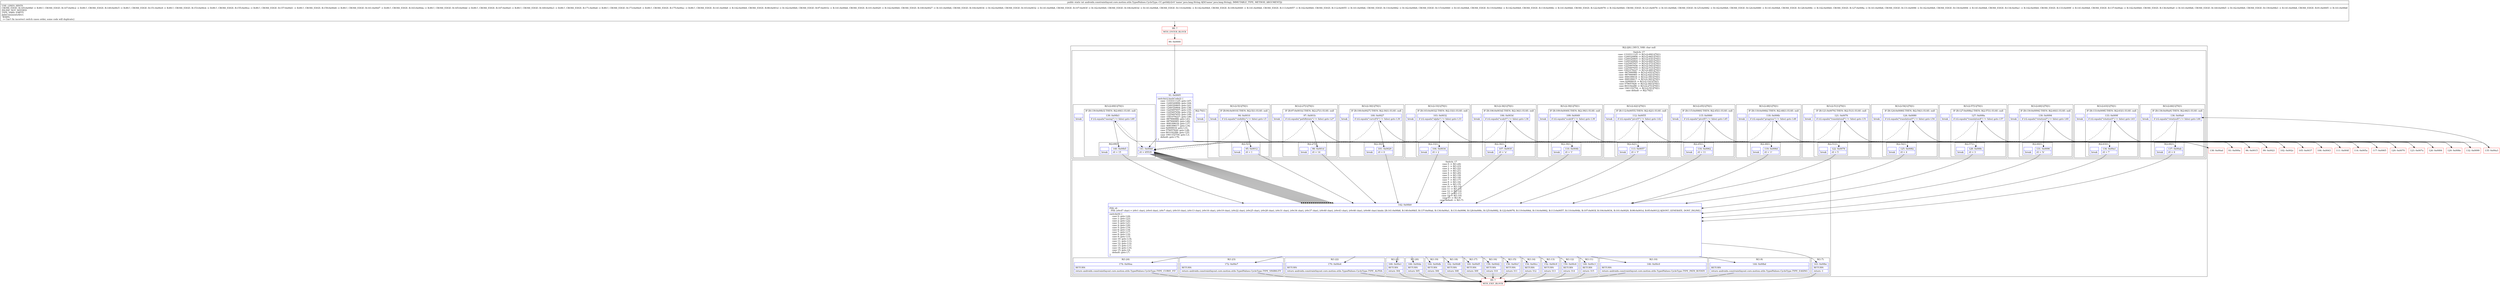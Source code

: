 digraph "CFG forandroidx.constraintlayout.core.motion.utils.TypedValues.CycleType.\-CC.getId(Ljava\/lang\/String;)I" {
subgraph cluster_Region_1769974321 {
label = "R(2:2|6) | DECL_VAR: char null\l";
node [shape=record,color=blue];
subgraph cluster_SwitchRegion_1643974684 {
label = "Switch: 17
 case -1310311125 -> R(3:(2:69|1)|70|1)
 case -1249320806 -> R(3:(2:66|1)|70|1)
 case -1249320805 -> R(3:(2:63|1)|70|1)
 case -1249320804 -> R(3:(2:60|1)|70|1)
 case -1225497657 -> R(3:(2:57|1)|70|1)
 case -1225497656 -> R(3:(2:54|1)|70|1)
 case -1225497655 -> R(3:(2:51|1)|70|1)
 case -1001078227 -> R(3:(2:48|1)|70|1)
 case -987906986 -> R(3:(2:45|1)|70|1)
 case -987906985 -> R(3:(2:42|1)|70|1)
 case -908189618 -> R(3:(2:39|1)|70|1)
 case -908189617 -> R(3:(2:36|1)|70|1)
 case 92909918 -> R(3:(2:33|1)|70|1)
 case 579057826 -> R(3:(2:30|1)|70|1)
 case 803192288 -> R(3:(2:27|1)|70|1)
 case 1941332754 -> R(3:(2:5|1)|70|1)
 case default -> R(2:70|1)";
node [shape=record,color=blue];
Node_91 [shape=record,label="{91\:\ 0x0005|switch(r2.hashCode()) \{\l    case \-1310311125: goto L67;\l    case \-1249320806: goto L64;\l    case \-1249320805: goto L61;\l    case \-1249320804: goto L58;\l    case \-1225497657: goto L55;\l    case \-1225497656: goto L52;\l    case \-1225497655: goto L49;\l    case \-1001078227: goto L46;\l    case \-987906986: goto L43;\l    case \-987906985: goto L40;\l    case \-908189618: goto L37;\l    case \-908189617: goto L34;\l    case 92909918: goto L31;\l    case 579057826: goto L28;\l    case 803192288: goto L25;\l    case 1941332754: goto L3;\l    default: goto L70;\l\}\l}"];
subgraph cluster_Region_957768828 {
label = "R(3:(2:69|1)|70|1)";
node [shape=record,color=blue];
subgraph cluster_IfRegion_586599169 {
label = "IF [B:139:0x00b3] THEN: R(2:69|1) ELSE: null";
node [shape=record,color=blue];
Node_139 [shape=record,label="{139\:\ 0x00b3|if (r2.equals(\"easing\") != false) goto L69\l}"];
subgraph cluster_Region_673778373 {
label = "R(2:69|1)";
node [shape=record,color=blue];
Node_140 [shape=record,label="{140\:\ 0x00b5|r0 = 15\l}"];
Node_InsnContainer_1923122221 [shape=record,label="{|break\l}"];
}
}
Node_141 [shape=record,label="{141\:\ 0x00b8|r0 = 65535\l}"];
Node_InsnContainer_1721402986 [shape=record,label="{|break\l}"];
}
subgraph cluster_Region_1287543717 {
label = "R(3:(2:66|1)|70|1)";
node [shape=record,color=blue];
subgraph cluster_IfRegion_1869481813 {
label = "IF [B:136:0x00a9] THEN: R(2:66|1) ELSE: null";
node [shape=record,color=blue];
Node_136 [shape=record,label="{136\:\ 0x00a9|if (r2.equals(\"rotationX\") != false) goto L66\l}"];
subgraph cluster_Region_1216997212 {
label = "R(2:66|1)";
node [shape=record,color=blue];
Node_137 [shape=record,label="{137\:\ 0x00ab|r0 = 6\l}"];
Node_InsnContainer_2077521786 [shape=record,label="{|break\l}"];
}
}
Node_141 [shape=record,label="{141\:\ 0x00b8|r0 = 65535\l}"];
Node_InsnContainer_220399041 [shape=record,label="{|break\l}"];
}
subgraph cluster_Region_359314854 {
label = "R(3:(2:63|1)|70|1)";
node [shape=record,color=blue];
subgraph cluster_IfRegion_1060662233 {
label = "IF [B:133:0x009f] THEN: R(2:63|1) ELSE: null";
node [shape=record,color=blue];
Node_133 [shape=record,label="{133\:\ 0x009f|if (r2.equals(\"rotationY\") != false) goto L63\l}"];
subgraph cluster_Region_41729352 {
label = "R(2:63|1)";
node [shape=record,color=blue];
Node_134 [shape=record,label="{134\:\ 0x00a1|r0 = 7\l}"];
Node_InsnContainer_552835012 [shape=record,label="{|break\l}"];
}
}
Node_141 [shape=record,label="{141\:\ 0x00b8|r0 = 65535\l}"];
Node_InsnContainer_2026130183 [shape=record,label="{|break\l}"];
}
subgraph cluster_Region_1729132646 {
label = "R(3:(2:60|1)|70|1)";
node [shape=record,color=blue];
subgraph cluster_IfRegion_1834767571 {
label = "IF [B:130:0x0094] THEN: R(2:60|1) ELSE: null";
node [shape=record,color=blue];
Node_130 [shape=record,label="{130\:\ 0x0094|if (r2.equals(\"rotationZ\") != false) goto L60\l}"];
subgraph cluster_Region_1508602945 {
label = "R(2:60|1)";
node [shape=record,color=blue];
Node_131 [shape=record,label="{131\:\ 0x0096|r0 = 'b'\l}"];
Node_InsnContainer_298228738 [shape=record,label="{|break\l}"];
}
}
Node_141 [shape=record,label="{141\:\ 0x00b8|r0 = 65535\l}"];
Node_InsnContainer_766997577 [shape=record,label="{|break\l}"];
}
subgraph cluster_Region_1831851388 {
label = "R(3:(2:57|1)|70|1)";
node [shape=record,color=blue];
subgraph cluster_IfRegion_2012319371 {
label = "IF [B:127:0x008a] THEN: R(2:57|1) ELSE: null";
node [shape=record,color=blue];
Node_127 [shape=record,label="{127\:\ 0x008a|if (r2.equals(\"translationX\") != false) goto L57\l}"];
subgraph cluster_Region_972305051 {
label = "R(2:57|1)";
node [shape=record,color=blue];
Node_128 [shape=record,label="{128\:\ 0x008c|r0 = 3\l}"];
Node_InsnContainer_2021963370 [shape=record,label="{|break\l}"];
}
}
Node_141 [shape=record,label="{141\:\ 0x00b8|r0 = 65535\l}"];
Node_InsnContainer_1560740852 [shape=record,label="{|break\l}"];
}
subgraph cluster_Region_1400035343 {
label = "R(3:(2:54|1)|70|1)";
node [shape=record,color=blue];
subgraph cluster_IfRegion_1258561825 {
label = "IF [B:124:0x0080] THEN: R(2:54|1) ELSE: null";
node [shape=record,color=blue];
Node_124 [shape=record,label="{124\:\ 0x0080|if (r2.equals(\"translationY\") != false) goto L54\l}"];
subgraph cluster_Region_1044419070 {
label = "R(2:54|1)";
node [shape=record,color=blue];
Node_125 [shape=record,label="{125\:\ 0x0082|r0 = 4\l}"];
Node_InsnContainer_813333276 [shape=record,label="{|break\l}"];
}
}
Node_141 [shape=record,label="{141\:\ 0x00b8|r0 = 65535\l}"];
Node_InsnContainer_1838202015 [shape=record,label="{|break\l}"];
}
subgraph cluster_Region_334856258 {
label = "R(3:(2:51|1)|70|1)";
node [shape=record,color=blue];
subgraph cluster_IfRegion_149752442 {
label = "IF [B:121:0x0076] THEN: R(2:51|1) ELSE: null";
node [shape=record,color=blue];
Node_121 [shape=record,label="{121\:\ 0x0076|if (r2.equals(\"translationZ\") != false) goto L51\l}"];
subgraph cluster_Region_1496444291 {
label = "R(2:51|1)";
node [shape=record,color=blue];
Node_122 [shape=record,label="{122\:\ 0x0078|r0 = 5\l}"];
Node_InsnContainer_1653223279 [shape=record,label="{|break\l}"];
}
}
Node_141 [shape=record,label="{141\:\ 0x00b8|r0 = 65535\l}"];
Node_InsnContainer_21699257 [shape=record,label="{|break\l}"];
}
subgraph cluster_Region_2000816402 {
label = "R(3:(2:48|1)|70|1)";
node [shape=record,color=blue];
subgraph cluster_IfRegion_1775708747 {
label = "IF [B:118:0x006b] THEN: R(2:48|1) ELSE: null";
node [shape=record,color=blue];
Node_118 [shape=record,label="{118\:\ 0x006b|if (r2.equals(\"progress\") != false) goto L48\l}"];
subgraph cluster_Region_1543164824 {
label = "R(2:48|1)";
node [shape=record,color=blue];
Node_119 [shape=record,label="{119\:\ 0x006d|r0 = 'r'\l}"];
Node_InsnContainer_151606225 [shape=record,label="{|break\l}"];
}
}
Node_141 [shape=record,label="{141\:\ 0x00b8|r0 = 65535\l}"];
Node_InsnContainer_986440904 [shape=record,label="{|break\l}"];
}
subgraph cluster_Region_1683334835 {
label = "R(3:(2:45|1)|70|1)";
node [shape=record,color=blue];
subgraph cluster_IfRegion_1661779962 {
label = "IF [B:115:0x0060] THEN: R(2:45|1) ELSE: null";
node [shape=record,color=blue];
Node_115 [shape=record,label="{115\:\ 0x0060|if (r2.equals(\"pivotX\") != false) goto L45\l}"];
subgraph cluster_Region_1132610198 {
label = "R(2:45|1)";
node [shape=record,color=blue];
Node_116 [shape=record,label="{116\:\ 0x0062|r0 = 11\l}"];
Node_InsnContainer_869880994 [shape=record,label="{|break\l}"];
}
}
Node_141 [shape=record,label="{141\:\ 0x00b8|r0 = 65535\l}"];
Node_InsnContainer_1888292563 [shape=record,label="{|break\l}"];
}
subgraph cluster_Region_564312214 {
label = "R(3:(2:42|1)|70|1)";
node [shape=record,color=blue];
subgraph cluster_IfRegion_361056686 {
label = "IF [B:112:0x0055] THEN: R(2:42|1) ELSE: null";
node [shape=record,color=blue];
Node_112 [shape=record,label="{112\:\ 0x0055|if (r2.equals(\"pivotY\") != false) goto L42\l}"];
subgraph cluster_Region_2046293113 {
label = "R(2:42|1)";
node [shape=record,color=blue];
Node_113 [shape=record,label="{113\:\ 0x0057|r0 = 'f'\l}"];
Node_InsnContainer_334546827 [shape=record,label="{|break\l}"];
}
}
Node_141 [shape=record,label="{141\:\ 0x00b8|r0 = 65535\l}"];
Node_InsnContainer_1794506003 [shape=record,label="{|break\l}"];
}
subgraph cluster_Region_510319472 {
label = "R(3:(2:39|1)|70|1)";
node [shape=record,color=blue];
subgraph cluster_IfRegion_1914084616 {
label = "IF [B:109:0x0049] THEN: R(2:39|1) ELSE: null";
node [shape=record,color=blue];
Node_109 [shape=record,label="{109\:\ 0x0049|if (r2.equals(\"scaleX\") != false) goto L39\l}"];
subgraph cluster_Region_796676913 {
label = "R(2:39|1)";
node [shape=record,color=blue];
Node_110 [shape=record,label="{110\:\ 0x004b|r0 = 't'\l}"];
Node_InsnContainer_1298227933 [shape=record,label="{|break\l}"];
}
}
Node_141 [shape=record,label="{141\:\ 0x00b8|r0 = 65535\l}"];
Node_InsnContainer_1480075365 [shape=record,label="{|break\l}"];
}
subgraph cluster_Region_2038909750 {
label = "R(3:(2:36|1)|70|1)";
node [shape=record,color=blue];
subgraph cluster_IfRegion_501242644 {
label = "IF [B:106:0x003d] THEN: R(2:36|1) ELSE: null";
node [shape=record,color=blue];
Node_106 [shape=record,label="{106\:\ 0x003d|if (r2.equals(\"scaleY\") != false) goto L36\l}"];
subgraph cluster_Region_571945813 {
label = "R(2:36|1)";
node [shape=record,color=blue];
Node_107 [shape=record,label="{107\:\ 0x003f|r0 = 'n'\l}"];
Node_InsnContainer_1540909949 [shape=record,label="{|break\l}"];
}
}
Node_141 [shape=record,label="{141\:\ 0x00b8|r0 = 65535\l}"];
Node_InsnContainer_493460817 [shape=record,label="{|break\l}"];
}
subgraph cluster_Region_808323723 {
label = "R(3:(2:33|1)|70|1)";
node [shape=record,color=blue];
subgraph cluster_IfRegion_76281241 {
label = "IF [B:103:0x0032] THEN: R(2:33|1) ELSE: null";
node [shape=record,color=blue];
Node_103 [shape=record,label="{103\:\ 0x0032|if (r2.equals(\"alpha\") != false) goto L33\l}"];
subgraph cluster_Region_1934639987 {
label = "R(2:33|1)";
node [shape=record,color=blue];
Node_104 [shape=record,label="{104\:\ 0x0034|r0 = 2\l}"];
Node_InsnContainer_455882471 [shape=record,label="{|break\l}"];
}
}
Node_141 [shape=record,label="{141\:\ 0x00b8|r0 = 65535\l}"];
Node_InsnContainer_53945724 [shape=record,label="{|break\l}"];
}
subgraph cluster_Region_75260432 {
label = "R(3:(2:30|1)|70|1)";
node [shape=record,color=blue];
subgraph cluster_IfRegion_1382396766 {
label = "IF [B:100:0x0027] THEN: R(2:30|1) ELSE: null";
node [shape=record,color=blue];
Node_100 [shape=record,label="{100\:\ 0x0027|if (r2.equals(\"curveFit\") != false) goto L30\l}"];
subgraph cluster_Region_901915996 {
label = "R(2:30|1)";
node [shape=record,color=blue];
Node_101 [shape=record,label="{101\:\ 0x0029|r0 = 0\l}"];
Node_InsnContainer_152679350 [shape=record,label="{|break\l}"];
}
}
Node_141 [shape=record,label="{141\:\ 0x00b8|r0 = 65535\l}"];
Node_InsnContainer_1937258364 [shape=record,label="{|break\l}"];
}
subgraph cluster_Region_1283819700 {
label = "R(3:(2:27|1)|70|1)";
node [shape=record,color=blue];
subgraph cluster_IfRegion_1239343274 {
label = "IF [B:97:0x001b] THEN: R(2:27|1) ELSE: null";
node [shape=record,color=blue];
Node_97 [shape=record,label="{97\:\ 0x001b|if (r2.equals(\"pathRotate\") != false) goto L27\l}"];
subgraph cluster_Region_2020216078 {
label = "R(2:27|1)";
node [shape=record,color=blue];
Node_98 [shape=record,label="{98\:\ 0x001d|r0 = 14\l}"];
Node_InsnContainer_920536460 [shape=record,label="{|break\l}"];
}
}
Node_141 [shape=record,label="{141\:\ 0x00b8|r0 = 65535\l}"];
Node_InsnContainer_1914619106 [shape=record,label="{|break\l}"];
}
subgraph cluster_Region_261661929 {
label = "R(3:(2:5|1)|70|1)";
node [shape=record,color=blue];
subgraph cluster_IfRegion_1081073162 {
label = "IF [B:94:0x0010] THEN: R(2:5|1) ELSE: null";
node [shape=record,color=blue];
Node_94 [shape=record,label="{94\:\ 0x0010|if (r2.equals(\"visibility\") != false) goto L5\l}"];
subgraph cluster_Region_1677460685 {
label = "R(2:5|1)";
node [shape=record,color=blue];
Node_95 [shape=record,label="{95\:\ 0x0012|r0 = 1\l}"];
Node_InsnContainer_2123017501 [shape=record,label="{|break\l}"];
}
}
Node_141 [shape=record,label="{141\:\ 0x00b8|r0 = 65535\l}"];
Node_InsnContainer_985425253 [shape=record,label="{|break\l}"];
}
subgraph cluster_Region_1336057283 {
label = "R(2:70|1)";
node [shape=record,color=blue];
Node_141 [shape=record,label="{141\:\ 0x00b8|r0 = 65535\l}"];
Node_InsnContainer_1040289540 [shape=record,label="{|break\l}"];
}
}
subgraph cluster_SwitchRegion_2132288 {
label = "Switch: 17
 case 0 -> R(1:24)
 case 1 -> R(1:23)
 case 2 -> R(1:22)
 case 3 -> R(1:21)
 case 4 -> R(1:20)
 case 5 -> R(1:19)
 case 6 -> R(1:18)
 case 7 -> R(1:17)
 case 8 -> R(1:16)
 case 9 -> R(1:15)
 case 10 -> R(1:14)
 case 11 -> R(1:13)
 case 12 -> R(1:12)
 case 13 -> R(1:11)
 case 14 -> R(1:10)
 case 15 -> R(1:9)
 case default -> R(1:7)";
node [shape=record,color=blue];
Node_142 [shape=record,label="{142\:\ 0x00b9|PHI: r0 \l  PHI: (r0v47 char) = (r0v1 char), (r0v4 char), (r0v7 char), (r0v10 char), (r0v13 char), (r0v16 char), (r0v19 char), (r0v22 char), (r0v25 char), (r0v28 char), (r0v31 char), (r0v34 char), (r0v37 char), (r0v40 char), (r0v43 char), (r0v46 char), (r0v66 char) binds: [B:141:0x00b8, B:140:0x00b5, B:137:0x00ab, B:134:0x00a1, B:131:0x0096, B:128:0x008c, B:125:0x0082, B:122:0x0078, B:119:0x006d, B:116:0x0062, B:113:0x0057, B:110:0x004b, B:107:0x003f, B:104:0x0034, B:101:0x0029, B:98:0x001d, B:95:0x0012] A[DONT_GENERATE, DONT_INLINE]\l|switch(r0) \{\l    case 0: goto L24;\l    case 1: goto L23;\l    case 2: goto L22;\l    case 3: goto L21;\l    case 4: goto L20;\l    case 5: goto L19;\l    case 6: goto L18;\l    case 7: goto L17;\l    case 8: goto L16;\l    case 9: goto L15;\l    case 10: goto L14;\l    case 11: goto L13;\l    case 12: goto L12;\l    case 13: goto L11;\l    case 14: goto L10;\l    case 15: goto L9;\l    default: goto L7;\l\}\l}"];
subgraph cluster_Region_728313372 {
label = "R(1:24)";
node [shape=record,color=blue];
Node_174 [shape=record,label="{174\:\ 0x00ea|RETURN\l|return androidx.constraintlayout.core.motion.utils.TypedValues.CycleType.TYPE_CURVE_FIT\l}"];
}
subgraph cluster_Region_1915216217 {
label = "R(1:23)";
node [shape=record,color=blue];
Node_172 [shape=record,label="{172\:\ 0x00e7|RETURN\l|return androidx.constraintlayout.core.motion.utils.TypedValues.CycleType.TYPE_VISIBILITY\l}"];
}
subgraph cluster_Region_1089223094 {
label = "R(1:22)";
node [shape=record,color=blue];
Node_170 [shape=record,label="{170\:\ 0x00e4|RETURN\l|return androidx.constraintlayout.core.motion.utils.TypedValues.CycleType.TYPE_ALPHA\l}"];
}
subgraph cluster_Region_1149420130 {
label = "R(1:21)";
node [shape=record,color=blue];
Node_168 [shape=record,label="{168\:\ 0x00e1|RETURN\l|return 304\l}"];
}
subgraph cluster_Region_645467424 {
label = "R(1:20)";
node [shape=record,color=blue];
Node_166 [shape=record,label="{166\:\ 0x00de|RETURN\l|return 305\l}"];
}
subgraph cluster_Region_1796803999 {
label = "R(1:19)";
node [shape=record,color=blue];
Node_164 [shape=record,label="{164\:\ 0x00db|RETURN\l|return 306\l}"];
}
subgraph cluster_Region_1251584195 {
label = "R(1:18)";
node [shape=record,color=blue];
Node_162 [shape=record,label="{162\:\ 0x00d8|RETURN\l|return 308\l}"];
}
subgraph cluster_Region_417002016 {
label = "R(1:17)";
node [shape=record,color=blue];
Node_160 [shape=record,label="{160\:\ 0x00d5|RETURN\l|return 309\l}"];
}
subgraph cluster_Region_1982131222 {
label = "R(1:16)";
node [shape=record,color=blue];
Node_158 [shape=record,label="{158\:\ 0x00d2|RETURN\l|return 310\l}"];
}
subgraph cluster_Region_1441952440 {
label = "R(1:15)";
node [shape=record,color=blue];
Node_156 [shape=record,label="{156\:\ 0x00cf|RETURN\l|return 311\l}"];
}
subgraph cluster_Region_1378490229 {
label = "R(1:14)";
node [shape=record,color=blue];
Node_154 [shape=record,label="{154\:\ 0x00cc|RETURN\l|return 312\l}"];
}
subgraph cluster_Region_497984738 {
label = "R(1:13)";
node [shape=record,color=blue];
Node_152 [shape=record,label="{152\:\ 0x00c9|RETURN\l|return 313\l}"];
}
subgraph cluster_Region_1278979869 {
label = "R(1:12)";
node [shape=record,color=blue];
Node_150 [shape=record,label="{150\:\ 0x00c6|RETURN\l|return 314\l}"];
}
subgraph cluster_Region_177894288 {
label = "R(1:11)";
node [shape=record,color=blue];
Node_148 [shape=record,label="{148\:\ 0x00c3|RETURN\l|return 315\l}"];
}
subgraph cluster_Region_134827017 {
label = "R(1:10)";
node [shape=record,color=blue];
Node_146 [shape=record,label="{146\:\ 0x00c0|RETURN\l|return androidx.constraintlayout.core.motion.utils.TypedValues.CycleType.TYPE_PATH_ROTATE\l}"];
}
subgraph cluster_Region_1617453150 {
label = "R(1:9)";
node [shape=record,color=blue];
Node_144 [shape=record,label="{144\:\ 0x00bd|RETURN\l|return androidx.constraintlayout.core.motion.utils.TypedValues.CycleType.TYPE_EASING\l}"];
}
subgraph cluster_Region_1908041737 {
label = "R(1:7)";
node [shape=record,color=blue];
Node_143 [shape=record,label="{143\:\ 0x00bc|RETURN\l|return \-1\l}"];
}
}
}
Node_88 [shape=record,color=red,label="{88\:\ ?|MTH_ENTER_BLOCK\l}"];
Node_90 [shape=record,color=red,label="{90\:\ 0x0000}"];
Node_93 [shape=record,color=red,label="{93\:\ 0x000a}"];
Node_89 [shape=record,color=red,label="{89\:\ ?|MTH_EXIT_BLOCK\l}"];
Node_96 [shape=record,color=red,label="{96\:\ 0x0015}"];
Node_99 [shape=record,color=red,label="{99\:\ 0x0021}"];
Node_102 [shape=record,color=red,label="{102\:\ 0x002c}"];
Node_105 [shape=record,color=red,label="{105\:\ 0x0037}"];
Node_108 [shape=record,color=red,label="{108\:\ 0x0043}"];
Node_111 [shape=record,color=red,label="{111\:\ 0x004f}"];
Node_114 [shape=record,color=red,label="{114\:\ 0x005a}"];
Node_117 [shape=record,color=red,label="{117\:\ 0x0065}"];
Node_120 [shape=record,color=red,label="{120\:\ 0x0070}"];
Node_123 [shape=record,color=red,label="{123\:\ 0x007a}"];
Node_126 [shape=record,color=red,label="{126\:\ 0x0084}"];
Node_129 [shape=record,color=red,label="{129\:\ 0x008e}"];
Node_132 [shape=record,color=red,label="{132\:\ 0x0099}"];
Node_135 [shape=record,color=red,label="{135\:\ 0x00a3}"];
Node_138 [shape=record,color=red,label="{138\:\ 0x00ad}"];
MethodNode[shape=record,label="{public static int androidx.constraintlayout.core.motion.utils.TypedValues.CycleType.\-CC.getId((r2v0 'name' java.lang.String A[D('name' java.lang.String), IMMUTABLE_TYPE, METHOD_ARGUMENT]))  | USE_LINES_HINTS\lCROSS_EDGE: B:145:0x00bf \-\> B:89:?, CROSS_EDGE: B:147:0x00c2 \-\> B:89:?, CROSS_EDGE: B:149:0x00c5 \-\> B:89:?, CROSS_EDGE: B:151:0x00c8 \-\> B:89:?, CROSS_EDGE: B:153:0x00cb \-\> B:89:?, CROSS_EDGE: B:155:0x00ce \-\> B:89:?, CROSS_EDGE: B:157:0x00d1 \-\> B:89:?, CROSS_EDGE: B:159:0x00d4 \-\> B:89:?, CROSS_EDGE: B:161:0x00d7 \-\> B:89:?, CROSS_EDGE: B:163:0x00da \-\> B:89:?, CROSS_EDGE: B:165:0x00dd \-\> B:89:?, CROSS_EDGE: B:167:0x00e0 \-\> B:89:?, CROSS_EDGE: B:169:0x00e3 \-\> B:89:?, CROSS_EDGE: B:171:0x00e6 \-\> B:89:?, CROSS_EDGE: B:173:0x00e9 \-\> B:89:?, CROSS_EDGE: B:175:0x00ec \-\> B:89:?, CROSS_EDGE: B:141:0x00b8 \-\> B:142:0x00b9, CROSS_EDGE: B:98:0x001d \-\> B:142:0x00b9, CROSS_EDGE: B:97:0x001b \-\> B:141:0x00b8, CROSS_EDGE: B:101:0x0029 \-\> B:142:0x00b9, CROSS_EDGE: B:100:0x0027 \-\> B:141:0x00b8, CROSS_EDGE: B:104:0x0034 \-\> B:142:0x00b9, CROSS_EDGE: B:103:0x0032 \-\> B:141:0x00b8, CROSS_EDGE: B:107:0x003f \-\> B:142:0x00b9, CROSS_EDGE: B:106:0x003d \-\> B:141:0x00b8, CROSS_EDGE: B:110:0x004b \-\> B:142:0x00b9, CROSS_EDGE: B:109:0x0049 \-\> B:141:0x00b8, CROSS_EDGE: B:113:0x0057 \-\> B:142:0x00b9, CROSS_EDGE: B:112:0x0055 \-\> B:141:0x00b8, CROSS_EDGE: B:116:0x0062 \-\> B:142:0x00b9, CROSS_EDGE: B:115:0x0060 \-\> B:141:0x00b8, CROSS_EDGE: B:119:0x006d \-\> B:142:0x00b9, CROSS_EDGE: B:118:0x006b \-\> B:141:0x00b8, CROSS_EDGE: B:122:0x0078 \-\> B:142:0x00b9, CROSS_EDGE: B:121:0x0076 \-\> B:141:0x00b8, CROSS_EDGE: B:125:0x0082 \-\> B:142:0x00b9, CROSS_EDGE: B:124:0x0080 \-\> B:141:0x00b8, CROSS_EDGE: B:128:0x008c \-\> B:142:0x00b9, CROSS_EDGE: B:127:0x008a \-\> B:141:0x00b8, CROSS_EDGE: B:131:0x0096 \-\> B:142:0x00b9, CROSS_EDGE: B:130:0x0094 \-\> B:141:0x00b8, CROSS_EDGE: B:134:0x00a1 \-\> B:142:0x00b9, CROSS_EDGE: B:133:0x009f \-\> B:141:0x00b8, CROSS_EDGE: B:137:0x00ab \-\> B:142:0x00b9, CROSS_EDGE: B:136:0x00a9 \-\> B:141:0x00b8, CROSS_EDGE: B:140:0x00b5 \-\> B:142:0x00b9, CROSS_EDGE: B:139:0x00b3 \-\> B:141:0x00b8, CROSS_EDGE: B:91:0x0005 \-\> B:141:0x00b8\lINLINE_NOT_NEEDED\lTYPE_VARS: EMPTY\lJadxCommentsAttr\{\l WARN: \l \-\> Can't fix incorrect switch cases order, some code will duplicate\}\l}"];
MethodNode -> Node_88;Node_91 -> Node_93;
Node_91 -> Node_96;
Node_91 -> Node_99;
Node_91 -> Node_102;
Node_91 -> Node_105;
Node_91 -> Node_108;
Node_91 -> Node_111;
Node_91 -> Node_114;
Node_91 -> Node_117;
Node_91 -> Node_120;
Node_91 -> Node_123;
Node_91 -> Node_126;
Node_91 -> Node_129;
Node_91 -> Node_132;
Node_91 -> Node_135;
Node_91 -> Node_138;
Node_91 -> Node_141;
Node_139 -> Node_140;
Node_139 -> Node_141[style=dashed];
Node_140 -> Node_142;
Node_141 -> Node_142;
Node_136 -> Node_137;
Node_136 -> Node_141[style=dashed];
Node_137 -> Node_142;
Node_141 -> Node_142;
Node_133 -> Node_134;
Node_133 -> Node_141[style=dashed];
Node_134 -> Node_142;
Node_141 -> Node_142;
Node_130 -> Node_131;
Node_130 -> Node_141[style=dashed];
Node_131 -> Node_142;
Node_141 -> Node_142;
Node_127 -> Node_128;
Node_127 -> Node_141[style=dashed];
Node_128 -> Node_142;
Node_141 -> Node_142;
Node_124 -> Node_125;
Node_124 -> Node_141[style=dashed];
Node_125 -> Node_142;
Node_141 -> Node_142;
Node_121 -> Node_122;
Node_121 -> Node_141[style=dashed];
Node_122 -> Node_142;
Node_141 -> Node_142;
Node_118 -> Node_119;
Node_118 -> Node_141[style=dashed];
Node_119 -> Node_142;
Node_141 -> Node_142;
Node_115 -> Node_116;
Node_115 -> Node_141[style=dashed];
Node_116 -> Node_142;
Node_141 -> Node_142;
Node_112 -> Node_113;
Node_112 -> Node_141[style=dashed];
Node_113 -> Node_142;
Node_141 -> Node_142;
Node_109 -> Node_110;
Node_109 -> Node_141[style=dashed];
Node_110 -> Node_142;
Node_141 -> Node_142;
Node_106 -> Node_107;
Node_106 -> Node_141[style=dashed];
Node_107 -> Node_142;
Node_141 -> Node_142;
Node_103 -> Node_104;
Node_103 -> Node_141[style=dashed];
Node_104 -> Node_142;
Node_141 -> Node_142;
Node_100 -> Node_101;
Node_100 -> Node_141[style=dashed];
Node_101 -> Node_142;
Node_141 -> Node_142;
Node_97 -> Node_98;
Node_97 -> Node_141[style=dashed];
Node_98 -> Node_142;
Node_141 -> Node_142;
Node_94 -> Node_95;
Node_94 -> Node_141[style=dashed];
Node_95 -> Node_142;
Node_141 -> Node_142;
Node_141 -> Node_142;
Node_142 -> Node_143;
Node_142 -> Node_144;
Node_142 -> Node_146;
Node_142 -> Node_148;
Node_142 -> Node_150;
Node_142 -> Node_152;
Node_142 -> Node_154;
Node_142 -> Node_156;
Node_142 -> Node_158;
Node_142 -> Node_160;
Node_142 -> Node_162;
Node_142 -> Node_164;
Node_142 -> Node_166;
Node_142 -> Node_168;
Node_142 -> Node_170;
Node_142 -> Node_172;
Node_142 -> Node_174;
Node_174 -> Node_89;
Node_172 -> Node_89;
Node_170 -> Node_89;
Node_168 -> Node_89;
Node_166 -> Node_89;
Node_164 -> Node_89;
Node_162 -> Node_89;
Node_160 -> Node_89;
Node_158 -> Node_89;
Node_156 -> Node_89;
Node_154 -> Node_89;
Node_152 -> Node_89;
Node_150 -> Node_89;
Node_148 -> Node_89;
Node_146 -> Node_89;
Node_144 -> Node_89;
Node_143 -> Node_89;
Node_88 -> Node_90;
Node_90 -> Node_91;
Node_93 -> Node_94;
Node_96 -> Node_97;
Node_99 -> Node_100;
Node_102 -> Node_103;
Node_105 -> Node_106;
Node_108 -> Node_109;
Node_111 -> Node_112;
Node_114 -> Node_115;
Node_117 -> Node_118;
Node_120 -> Node_121;
Node_123 -> Node_124;
Node_126 -> Node_127;
Node_129 -> Node_130;
Node_132 -> Node_133;
Node_135 -> Node_136;
Node_138 -> Node_139;
}

